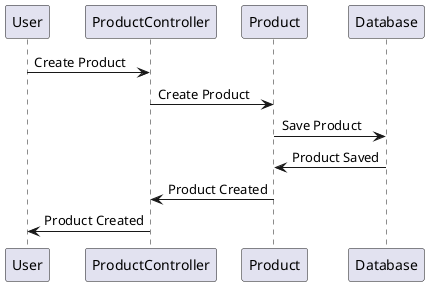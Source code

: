 @startuml
participant "User" as U
participant "ProductController" as PC
participant "Product" as P
participant "Database" as DB

U -> PC: Create Product
PC -> P: Create Product
P -> DB: Save Product
DB -> P: Product Saved
P -> PC: Product Created
PC -> U: Product Created
@enduml